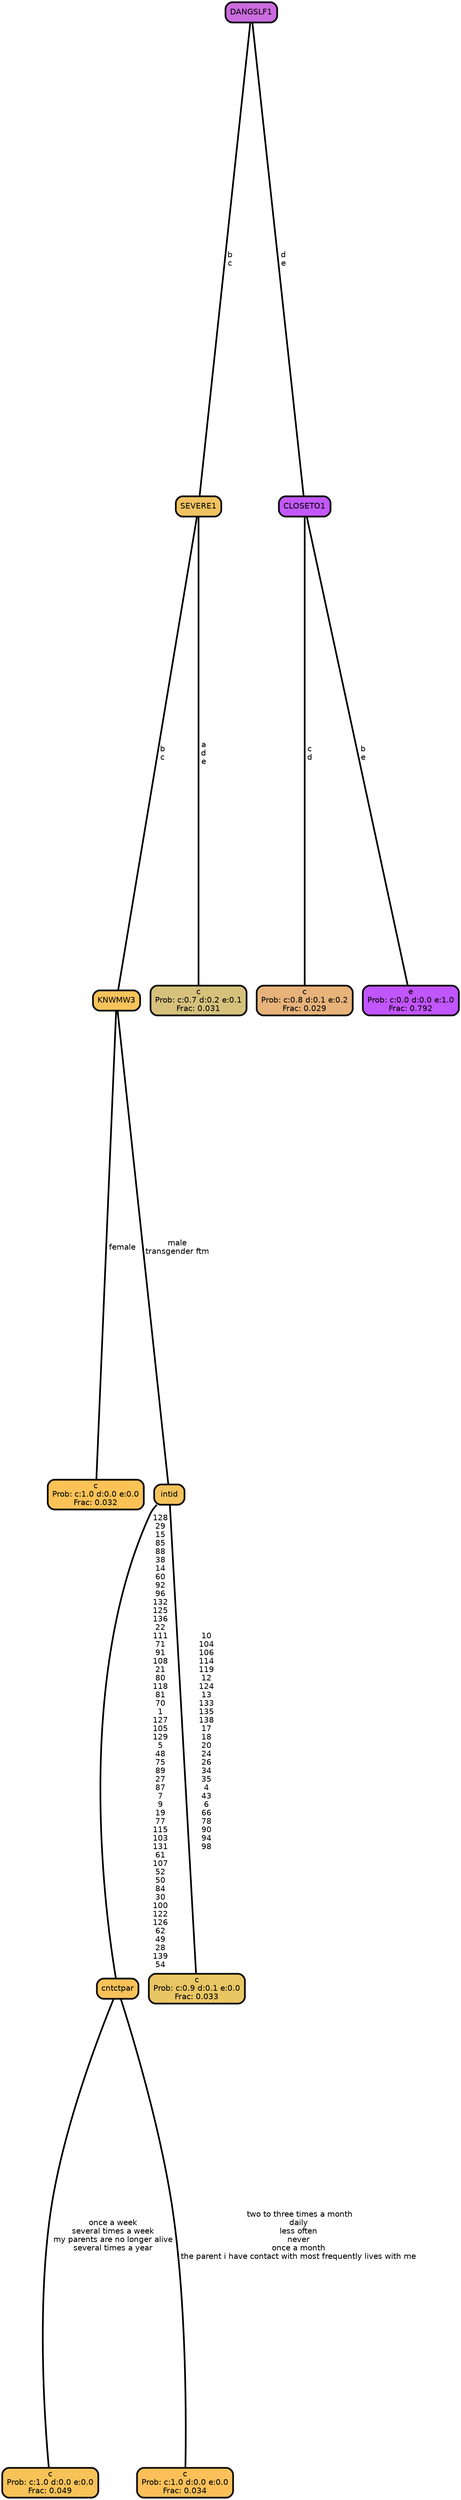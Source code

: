 graph Tree {
node [shape=box, style="filled, rounded",color="black",penwidth="3",fontcolor="black",                 fontname=helvetica] ;
graph [ranksep="0 equally", splines=straight,                 bgcolor=transparent, dpi=200] ;
edge [fontname=helvetica, color=black] ;
0 [label="c
Prob: c:1.0 d:0.0 e:0.0
Frac: 0.032", fillcolor="#fcc256"] ;
1 [label="KNWMW3", fillcolor="#f6c35b"] ;
2 [label="c
Prob: c:1.0 d:0.0 e:0.0
Frac: 0.049", fillcolor="#f7c359"] ;
3 [label="cntctpar", fillcolor="#f8c259"] ;
4 [label="c
Prob: c:1.0 d:0.0 e:0.0
Frac: 0.034", fillcolor="#fbc059"] ;
5 [label="intid", fillcolor="#f4c35c"] ;
6 [label="c
Prob: c:0.9 d:0.1 e:0.0
Frac: 0.033", fillcolor="#e9c664"] ;
7 [label="SEVERE1", fillcolor="#f0c261"] ;
8 [label="c
Prob: c:0.7 d:0.2 e:0.1
Frac: 0.031", fillcolor="#d6c17c"] ;
9 [label="DANGSLF1", fillcolor="#ca6bde"] ;
10 [label="c
Prob: c:0.8 d:0.1 e:0.2
Frac: 0.029", fillcolor="#e7b37a"] ;
11 [label="CLOSETO1", fillcolor="#c258f9"] ;
12 [label="e
Prob: c:0.0 d:0.0 e:1.0
Frac: 0.792", fillcolor="#c155fe"] ;
1 -- 0 [label=" female",penwidth=3] ;
1 -- 5 [label=" male\n transgender ftm",penwidth=3] ;
3 -- 2 [label=" once a week\n several times a week\n my parents are no longer alive\n several times a year",penwidth=3] ;
3 -- 4 [label="  two to three times a month\n daily\n less often\n never\n once a month\n the parent i have contact with most frequently lives with me",penwidth=3] ;
5 -- 3 [label=" 128\n 29\n 15\n 85\n 88\n 38\n 14\n 60\n 92\n 96\n 132\n 125\n 136\n 22\n 111\n 71\n 91\n 108\n 21\n 80\n 118\n 81\n 70\n 1\n 127\n 105\n 129\n 5\n 48\n 75\n 89\n 27\n 87\n 7\n 9\n 19\n 77\n 115\n 103\n 131\n 61\n 107\n 52\n 50\n 84\n 30\n 100\n 122\n 126\n 62\n 49\n 28\n 139\n 54",penwidth=3] ;
5 -- 6 [label=" 10\n 104\n 106\n 114\n 119\n 12\n 124\n 13\n 133\n 135\n 138\n 17\n 18\n 20\n 24\n 26\n 34\n 35\n 4\n 43\n 6\n 66\n 78\n 90\n 94\n 98",penwidth=3] ;
7 -- 1 [label=" b\n c",penwidth=3] ;
7 -- 8 [label=" a\n d\n e",penwidth=3] ;
9 -- 7 [label=" b\n c",penwidth=3] ;
9 -- 11 [label=" d\n e",penwidth=3] ;
11 -- 10 [label=" c\n d",penwidth=3] ;
11 -- 12 [label=" b\n e",penwidth=3] ;
{rank = same;}}